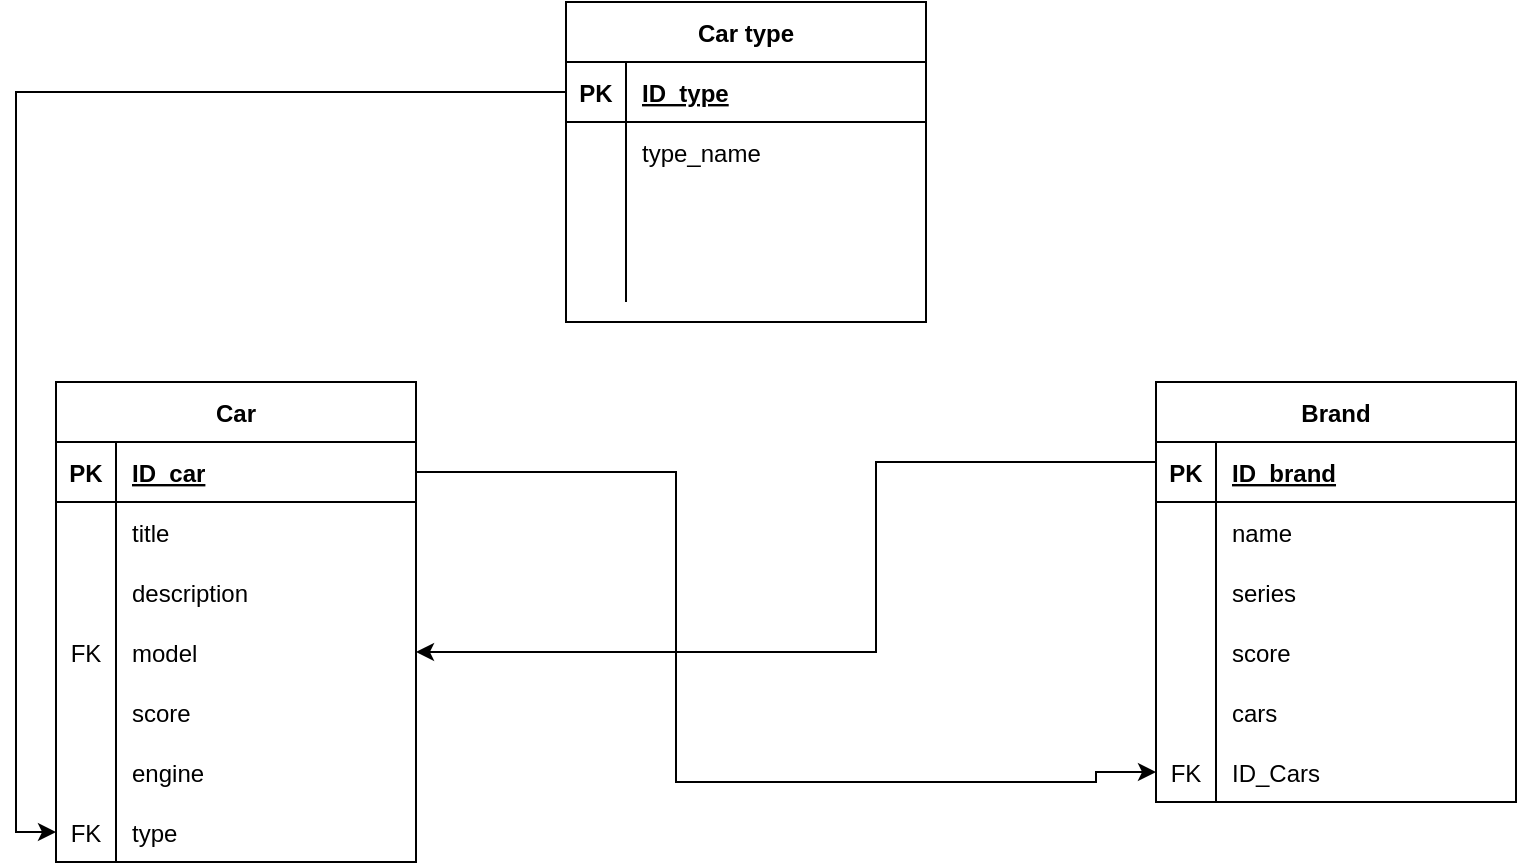 <mxfile version="20.3.6" type="github"><diagram id="BZ54mWdpIuO4w2QQm8ug" name="Page-1"><mxGraphModel dx="1102" dy="592" grid="1" gridSize="10" guides="1" tooltips="1" connect="1" arrows="1" fold="1" page="1" pageScale="1" pageWidth="850" pageHeight="1100" math="0" shadow="0"><root><mxCell id="0"/><mxCell id="1" parent="0"/><mxCell id="gru-VYwW6fbZuyODCGTJ-13" value="Car type" style="shape=table;startSize=30;container=1;collapsible=1;childLayout=tableLayout;fixedRows=1;rowLines=0;fontStyle=1;align=center;resizeLast=1;" parent="1" vertex="1"><mxGeometry x="335" y="140" width="180" height="160" as="geometry"/></mxCell><mxCell id="gru-VYwW6fbZuyODCGTJ-14" value="" style="shape=tableRow;horizontal=0;startSize=0;swimlaneHead=0;swimlaneBody=0;fillColor=none;collapsible=0;dropTarget=0;points=[[0,0.5],[1,0.5]];portConstraint=eastwest;top=0;left=0;right=0;bottom=1;" parent="gru-VYwW6fbZuyODCGTJ-13" vertex="1"><mxGeometry y="30" width="180" height="30" as="geometry"/></mxCell><mxCell id="gru-VYwW6fbZuyODCGTJ-15" value="PK" style="shape=partialRectangle;connectable=0;fillColor=none;top=0;left=0;bottom=0;right=0;fontStyle=1;overflow=hidden;" parent="gru-VYwW6fbZuyODCGTJ-14" vertex="1"><mxGeometry width="30" height="30" as="geometry"><mxRectangle width="30" height="30" as="alternateBounds"/></mxGeometry></mxCell><mxCell id="gru-VYwW6fbZuyODCGTJ-16" value="ID_type" style="shape=partialRectangle;connectable=0;fillColor=none;top=0;left=0;bottom=0;right=0;align=left;spacingLeft=6;fontStyle=5;overflow=hidden;" parent="gru-VYwW6fbZuyODCGTJ-14" vertex="1"><mxGeometry x="30" width="150" height="30" as="geometry"><mxRectangle width="150" height="30" as="alternateBounds"/></mxGeometry></mxCell><mxCell id="gru-VYwW6fbZuyODCGTJ-17" value="" style="shape=tableRow;horizontal=0;startSize=0;swimlaneHead=0;swimlaneBody=0;fillColor=none;collapsible=0;dropTarget=0;points=[[0,0.5],[1,0.5]];portConstraint=eastwest;top=0;left=0;right=0;bottom=0;" parent="gru-VYwW6fbZuyODCGTJ-13" vertex="1"><mxGeometry y="60" width="180" height="30" as="geometry"/></mxCell><mxCell id="gru-VYwW6fbZuyODCGTJ-18" value="" style="shape=partialRectangle;connectable=0;fillColor=none;top=0;left=0;bottom=0;right=0;editable=1;overflow=hidden;" parent="gru-VYwW6fbZuyODCGTJ-17" vertex="1"><mxGeometry width="30" height="30" as="geometry"><mxRectangle width="30" height="30" as="alternateBounds"/></mxGeometry></mxCell><mxCell id="gru-VYwW6fbZuyODCGTJ-19" value="type_name" style="shape=partialRectangle;connectable=0;fillColor=none;top=0;left=0;bottom=0;right=0;align=left;spacingLeft=6;overflow=hidden;" parent="gru-VYwW6fbZuyODCGTJ-17" vertex="1"><mxGeometry x="30" width="150" height="30" as="geometry"><mxRectangle width="150" height="30" as="alternateBounds"/></mxGeometry></mxCell><mxCell id="gru-VYwW6fbZuyODCGTJ-20" value="" style="shape=tableRow;horizontal=0;startSize=0;swimlaneHead=0;swimlaneBody=0;fillColor=none;collapsible=0;dropTarget=0;points=[[0,0.5],[1,0.5]];portConstraint=eastwest;top=0;left=0;right=0;bottom=0;" parent="gru-VYwW6fbZuyODCGTJ-13" vertex="1"><mxGeometry y="90" width="180" height="30" as="geometry"/></mxCell><mxCell id="gru-VYwW6fbZuyODCGTJ-21" value="" style="shape=partialRectangle;connectable=0;fillColor=none;top=0;left=0;bottom=0;right=0;editable=1;overflow=hidden;" parent="gru-VYwW6fbZuyODCGTJ-20" vertex="1"><mxGeometry width="30" height="30" as="geometry"><mxRectangle width="30" height="30" as="alternateBounds"/></mxGeometry></mxCell><mxCell id="gru-VYwW6fbZuyODCGTJ-22" value="" style="shape=partialRectangle;connectable=0;fillColor=none;top=0;left=0;bottom=0;right=0;align=left;spacingLeft=6;overflow=hidden;" parent="gru-VYwW6fbZuyODCGTJ-20" vertex="1"><mxGeometry x="30" width="150" height="30" as="geometry"><mxRectangle width="150" height="30" as="alternateBounds"/></mxGeometry></mxCell><mxCell id="gru-VYwW6fbZuyODCGTJ-23" value="" style="shape=tableRow;horizontal=0;startSize=0;swimlaneHead=0;swimlaneBody=0;fillColor=none;collapsible=0;dropTarget=0;points=[[0,0.5],[1,0.5]];portConstraint=eastwest;top=0;left=0;right=0;bottom=0;" parent="gru-VYwW6fbZuyODCGTJ-13" vertex="1"><mxGeometry y="120" width="180" height="30" as="geometry"/></mxCell><mxCell id="gru-VYwW6fbZuyODCGTJ-24" value="" style="shape=partialRectangle;connectable=0;fillColor=none;top=0;left=0;bottom=0;right=0;editable=1;overflow=hidden;" parent="gru-VYwW6fbZuyODCGTJ-23" vertex="1"><mxGeometry width="30" height="30" as="geometry"><mxRectangle width="30" height="30" as="alternateBounds"/></mxGeometry></mxCell><mxCell id="gru-VYwW6fbZuyODCGTJ-25" value="" style="shape=partialRectangle;connectable=0;fillColor=none;top=0;left=0;bottom=0;right=0;align=left;spacingLeft=6;overflow=hidden;" parent="gru-VYwW6fbZuyODCGTJ-23" vertex="1"><mxGeometry x="30" width="150" height="30" as="geometry"><mxRectangle width="150" height="30" as="alternateBounds"/></mxGeometry></mxCell><mxCell id="gru-VYwW6fbZuyODCGTJ-26" value="Car" style="shape=table;startSize=30;container=1;collapsible=1;childLayout=tableLayout;fixedRows=1;rowLines=0;fontStyle=1;align=center;resizeLast=1;" parent="1" vertex="1"><mxGeometry x="80" y="330" width="180" height="240" as="geometry"/></mxCell><mxCell id="gru-VYwW6fbZuyODCGTJ-27" value="" style="shape=tableRow;horizontal=0;startSize=0;swimlaneHead=0;swimlaneBody=0;fillColor=none;collapsible=0;dropTarget=0;points=[[0,0.5],[1,0.5]];portConstraint=eastwest;top=0;left=0;right=0;bottom=1;" parent="gru-VYwW6fbZuyODCGTJ-26" vertex="1"><mxGeometry y="30" width="180" height="30" as="geometry"/></mxCell><mxCell id="gru-VYwW6fbZuyODCGTJ-28" value="PK" style="shape=partialRectangle;connectable=0;fillColor=none;top=0;left=0;bottom=0;right=0;fontStyle=1;overflow=hidden;" parent="gru-VYwW6fbZuyODCGTJ-27" vertex="1"><mxGeometry width="30" height="30" as="geometry"><mxRectangle width="30" height="30" as="alternateBounds"/></mxGeometry></mxCell><mxCell id="gru-VYwW6fbZuyODCGTJ-29" value="ID_car" style="shape=partialRectangle;connectable=0;fillColor=none;top=0;left=0;bottom=0;right=0;align=left;spacingLeft=6;fontStyle=5;overflow=hidden;" parent="gru-VYwW6fbZuyODCGTJ-27" vertex="1"><mxGeometry x="30" width="150" height="30" as="geometry"><mxRectangle width="150" height="30" as="alternateBounds"/></mxGeometry></mxCell><mxCell id="gru-VYwW6fbZuyODCGTJ-30" value="" style="shape=tableRow;horizontal=0;startSize=0;swimlaneHead=0;swimlaneBody=0;fillColor=none;collapsible=0;dropTarget=0;points=[[0,0.5],[1,0.5]];portConstraint=eastwest;top=0;left=0;right=0;bottom=0;" parent="gru-VYwW6fbZuyODCGTJ-26" vertex="1"><mxGeometry y="60" width="180" height="30" as="geometry"/></mxCell><mxCell id="gru-VYwW6fbZuyODCGTJ-31" value="" style="shape=partialRectangle;connectable=0;fillColor=none;top=0;left=0;bottom=0;right=0;editable=1;overflow=hidden;" parent="gru-VYwW6fbZuyODCGTJ-30" vertex="1"><mxGeometry width="30" height="30" as="geometry"><mxRectangle width="30" height="30" as="alternateBounds"/></mxGeometry></mxCell><mxCell id="gru-VYwW6fbZuyODCGTJ-32" value="title" style="shape=partialRectangle;connectable=0;fillColor=none;top=0;left=0;bottom=0;right=0;align=left;spacingLeft=6;overflow=hidden;" parent="gru-VYwW6fbZuyODCGTJ-30" vertex="1"><mxGeometry x="30" width="150" height="30" as="geometry"><mxRectangle width="150" height="30" as="alternateBounds"/></mxGeometry></mxCell><mxCell id="gru-VYwW6fbZuyODCGTJ-33" value="" style="shape=tableRow;horizontal=0;startSize=0;swimlaneHead=0;swimlaneBody=0;fillColor=none;collapsible=0;dropTarget=0;points=[[0,0.5],[1,0.5]];portConstraint=eastwest;top=0;left=0;right=0;bottom=0;" parent="gru-VYwW6fbZuyODCGTJ-26" vertex="1"><mxGeometry y="90" width="180" height="30" as="geometry"/></mxCell><mxCell id="gru-VYwW6fbZuyODCGTJ-34" value="" style="shape=partialRectangle;connectable=0;fillColor=none;top=0;left=0;bottom=0;right=0;editable=1;overflow=hidden;" parent="gru-VYwW6fbZuyODCGTJ-33" vertex="1"><mxGeometry width="30" height="30" as="geometry"><mxRectangle width="30" height="30" as="alternateBounds"/></mxGeometry></mxCell><mxCell id="gru-VYwW6fbZuyODCGTJ-35" value="description" style="shape=partialRectangle;connectable=0;fillColor=none;top=0;left=0;bottom=0;right=0;align=left;spacingLeft=6;overflow=hidden;" parent="gru-VYwW6fbZuyODCGTJ-33" vertex="1"><mxGeometry x="30" width="150" height="30" as="geometry"><mxRectangle width="150" height="30" as="alternateBounds"/></mxGeometry></mxCell><mxCell id="gru-VYwW6fbZuyODCGTJ-36" value="" style="shape=tableRow;horizontal=0;startSize=0;swimlaneHead=0;swimlaneBody=0;fillColor=none;collapsible=0;dropTarget=0;points=[[0,0.5],[1,0.5]];portConstraint=eastwest;top=0;left=0;right=0;bottom=0;" parent="gru-VYwW6fbZuyODCGTJ-26" vertex="1"><mxGeometry y="120" width="180" height="30" as="geometry"/></mxCell><mxCell id="gru-VYwW6fbZuyODCGTJ-37" value="FK" style="shape=partialRectangle;connectable=0;fillColor=none;top=0;left=0;bottom=0;right=0;editable=1;overflow=hidden;" parent="gru-VYwW6fbZuyODCGTJ-36" vertex="1"><mxGeometry width="30" height="30" as="geometry"><mxRectangle width="30" height="30" as="alternateBounds"/></mxGeometry></mxCell><mxCell id="gru-VYwW6fbZuyODCGTJ-38" value="model" style="shape=partialRectangle;connectable=0;fillColor=none;top=0;left=0;bottom=0;right=0;align=left;spacingLeft=6;overflow=hidden;" parent="gru-VYwW6fbZuyODCGTJ-36" vertex="1"><mxGeometry x="30" width="150" height="30" as="geometry"><mxRectangle width="150" height="30" as="alternateBounds"/></mxGeometry></mxCell><mxCell id="gru-VYwW6fbZuyODCGTJ-81" value="" style="shape=tableRow;horizontal=0;startSize=0;swimlaneHead=0;swimlaneBody=0;fillColor=none;collapsible=0;dropTarget=0;points=[[0,0.5],[1,0.5]];portConstraint=eastwest;top=0;left=0;right=0;bottom=0;" parent="gru-VYwW6fbZuyODCGTJ-26" vertex="1"><mxGeometry y="150" width="180" height="30" as="geometry"/></mxCell><mxCell id="gru-VYwW6fbZuyODCGTJ-82" value="" style="shape=partialRectangle;connectable=0;fillColor=none;top=0;left=0;bottom=0;right=0;editable=1;overflow=hidden;" parent="gru-VYwW6fbZuyODCGTJ-81" vertex="1"><mxGeometry width="30" height="30" as="geometry"><mxRectangle width="30" height="30" as="alternateBounds"/></mxGeometry></mxCell><mxCell id="gru-VYwW6fbZuyODCGTJ-83" value="score" style="shape=partialRectangle;connectable=0;fillColor=none;top=0;left=0;bottom=0;right=0;align=left;spacingLeft=6;overflow=hidden;" parent="gru-VYwW6fbZuyODCGTJ-81" vertex="1"><mxGeometry x="30" width="150" height="30" as="geometry"><mxRectangle width="150" height="30" as="alternateBounds"/></mxGeometry></mxCell><mxCell id="gru-VYwW6fbZuyODCGTJ-84" value="" style="shape=tableRow;horizontal=0;startSize=0;swimlaneHead=0;swimlaneBody=0;fillColor=none;collapsible=0;dropTarget=0;points=[[0,0.5],[1,0.5]];portConstraint=eastwest;top=0;left=0;right=0;bottom=0;" parent="gru-VYwW6fbZuyODCGTJ-26" vertex="1"><mxGeometry y="180" width="180" height="30" as="geometry"/></mxCell><mxCell id="gru-VYwW6fbZuyODCGTJ-85" value="" style="shape=partialRectangle;connectable=0;fillColor=none;top=0;left=0;bottom=0;right=0;editable=1;overflow=hidden;" parent="gru-VYwW6fbZuyODCGTJ-84" vertex="1"><mxGeometry width="30" height="30" as="geometry"><mxRectangle width="30" height="30" as="alternateBounds"/></mxGeometry></mxCell><mxCell id="gru-VYwW6fbZuyODCGTJ-86" value="engine" style="shape=partialRectangle;connectable=0;fillColor=none;top=0;left=0;bottom=0;right=0;align=left;spacingLeft=6;overflow=hidden;" parent="gru-VYwW6fbZuyODCGTJ-84" vertex="1"><mxGeometry x="30" width="150" height="30" as="geometry"><mxRectangle width="150" height="30" as="alternateBounds"/></mxGeometry></mxCell><mxCell id="gru-VYwW6fbZuyODCGTJ-102" value="" style="shape=tableRow;horizontal=0;startSize=0;swimlaneHead=0;swimlaneBody=0;fillColor=none;collapsible=0;dropTarget=0;points=[[0,0.5],[1,0.5]];portConstraint=eastwest;top=0;left=0;right=0;bottom=0;" parent="gru-VYwW6fbZuyODCGTJ-26" vertex="1"><mxGeometry y="210" width="180" height="30" as="geometry"/></mxCell><mxCell id="gru-VYwW6fbZuyODCGTJ-103" value="FK" style="shape=partialRectangle;connectable=0;fillColor=none;top=0;left=0;bottom=0;right=0;editable=1;overflow=hidden;" parent="gru-VYwW6fbZuyODCGTJ-102" vertex="1"><mxGeometry width="30" height="30" as="geometry"><mxRectangle width="30" height="30" as="alternateBounds"/></mxGeometry></mxCell><mxCell id="gru-VYwW6fbZuyODCGTJ-104" value="type" style="shape=partialRectangle;connectable=0;fillColor=none;top=0;left=0;bottom=0;right=0;align=left;spacingLeft=6;overflow=hidden;" parent="gru-VYwW6fbZuyODCGTJ-102" vertex="1"><mxGeometry x="30" width="150" height="30" as="geometry"><mxRectangle width="150" height="30" as="alternateBounds"/></mxGeometry></mxCell><mxCell id="gru-VYwW6fbZuyODCGTJ-39" value="Brand" style="shape=table;startSize=30;container=1;collapsible=1;childLayout=tableLayout;fixedRows=1;rowLines=0;fontStyle=1;align=center;resizeLast=1;" parent="1" vertex="1"><mxGeometry x="630" y="330" width="180" height="210" as="geometry"/></mxCell><mxCell id="gru-VYwW6fbZuyODCGTJ-40" value="" style="shape=tableRow;horizontal=0;startSize=0;swimlaneHead=0;swimlaneBody=0;fillColor=none;collapsible=0;dropTarget=0;points=[[0,0.5],[1,0.5]];portConstraint=eastwest;top=0;left=0;right=0;bottom=1;" parent="gru-VYwW6fbZuyODCGTJ-39" vertex="1"><mxGeometry y="30" width="180" height="30" as="geometry"/></mxCell><mxCell id="gru-VYwW6fbZuyODCGTJ-41" value="PK" style="shape=partialRectangle;connectable=0;fillColor=none;top=0;left=0;bottom=0;right=0;fontStyle=1;overflow=hidden;" parent="gru-VYwW6fbZuyODCGTJ-40" vertex="1"><mxGeometry width="30" height="30" as="geometry"><mxRectangle width="30" height="30" as="alternateBounds"/></mxGeometry></mxCell><mxCell id="gru-VYwW6fbZuyODCGTJ-42" value="ID_brand" style="shape=partialRectangle;connectable=0;fillColor=none;top=0;left=0;bottom=0;right=0;align=left;spacingLeft=6;fontStyle=5;overflow=hidden;" parent="gru-VYwW6fbZuyODCGTJ-40" vertex="1"><mxGeometry x="30" width="150" height="30" as="geometry"><mxRectangle width="150" height="30" as="alternateBounds"/></mxGeometry></mxCell><mxCell id="gru-VYwW6fbZuyODCGTJ-43" value="" style="shape=tableRow;horizontal=0;startSize=0;swimlaneHead=0;swimlaneBody=0;fillColor=none;collapsible=0;dropTarget=0;points=[[0,0.5],[1,0.5]];portConstraint=eastwest;top=0;left=0;right=0;bottom=0;" parent="gru-VYwW6fbZuyODCGTJ-39" vertex="1"><mxGeometry y="60" width="180" height="30" as="geometry"/></mxCell><mxCell id="gru-VYwW6fbZuyODCGTJ-44" value="" style="shape=partialRectangle;connectable=0;fillColor=none;top=0;left=0;bottom=0;right=0;editable=1;overflow=hidden;" parent="gru-VYwW6fbZuyODCGTJ-43" vertex="1"><mxGeometry width="30" height="30" as="geometry"><mxRectangle width="30" height="30" as="alternateBounds"/></mxGeometry></mxCell><mxCell id="gru-VYwW6fbZuyODCGTJ-45" value="name" style="shape=partialRectangle;connectable=0;fillColor=none;top=0;left=0;bottom=0;right=0;align=left;spacingLeft=6;overflow=hidden;" parent="gru-VYwW6fbZuyODCGTJ-43" vertex="1"><mxGeometry x="30" width="150" height="30" as="geometry"><mxRectangle width="150" height="30" as="alternateBounds"/></mxGeometry></mxCell><mxCell id="gru-VYwW6fbZuyODCGTJ-46" value="" style="shape=tableRow;horizontal=0;startSize=0;swimlaneHead=0;swimlaneBody=0;fillColor=none;collapsible=0;dropTarget=0;points=[[0,0.5],[1,0.5]];portConstraint=eastwest;top=0;left=0;right=0;bottom=0;" parent="gru-VYwW6fbZuyODCGTJ-39" vertex="1"><mxGeometry y="90" width="180" height="30" as="geometry"/></mxCell><mxCell id="gru-VYwW6fbZuyODCGTJ-47" value="" style="shape=partialRectangle;connectable=0;fillColor=none;top=0;left=0;bottom=0;right=0;editable=1;overflow=hidden;" parent="gru-VYwW6fbZuyODCGTJ-46" vertex="1"><mxGeometry width="30" height="30" as="geometry"><mxRectangle width="30" height="30" as="alternateBounds"/></mxGeometry></mxCell><mxCell id="gru-VYwW6fbZuyODCGTJ-48" value="series" style="shape=partialRectangle;connectable=0;fillColor=none;top=0;left=0;bottom=0;right=0;align=left;spacingLeft=6;overflow=hidden;" parent="gru-VYwW6fbZuyODCGTJ-46" vertex="1"><mxGeometry x="30" width="150" height="30" as="geometry"><mxRectangle width="150" height="30" as="alternateBounds"/></mxGeometry></mxCell><mxCell id="gru-VYwW6fbZuyODCGTJ-49" value="" style="shape=tableRow;horizontal=0;startSize=0;swimlaneHead=0;swimlaneBody=0;fillColor=none;collapsible=0;dropTarget=0;points=[[0,0.5],[1,0.5]];portConstraint=eastwest;top=0;left=0;right=0;bottom=0;" parent="gru-VYwW6fbZuyODCGTJ-39" vertex="1"><mxGeometry y="120" width="180" height="30" as="geometry"/></mxCell><mxCell id="gru-VYwW6fbZuyODCGTJ-50" value="" style="shape=partialRectangle;connectable=0;fillColor=none;top=0;left=0;bottom=0;right=0;editable=1;overflow=hidden;" parent="gru-VYwW6fbZuyODCGTJ-49" vertex="1"><mxGeometry width="30" height="30" as="geometry"><mxRectangle width="30" height="30" as="alternateBounds"/></mxGeometry></mxCell><mxCell id="gru-VYwW6fbZuyODCGTJ-51" value="score" style="shape=partialRectangle;connectable=0;fillColor=none;top=0;left=0;bottom=0;right=0;align=left;spacingLeft=6;overflow=hidden;" parent="gru-VYwW6fbZuyODCGTJ-49" vertex="1"><mxGeometry x="30" width="150" height="30" as="geometry"><mxRectangle width="150" height="30" as="alternateBounds"/></mxGeometry></mxCell><mxCell id="gru-VYwW6fbZuyODCGTJ-99" value="" style="shape=tableRow;horizontal=0;startSize=0;swimlaneHead=0;swimlaneBody=0;fillColor=none;collapsible=0;dropTarget=0;points=[[0,0.5],[1,0.5]];portConstraint=eastwest;top=0;left=0;right=0;bottom=0;" parent="gru-VYwW6fbZuyODCGTJ-39" vertex="1"><mxGeometry y="150" width="180" height="30" as="geometry"/></mxCell><mxCell id="gru-VYwW6fbZuyODCGTJ-100" value="" style="shape=partialRectangle;connectable=0;fillColor=none;top=0;left=0;bottom=0;right=0;editable=1;overflow=hidden;" parent="gru-VYwW6fbZuyODCGTJ-99" vertex="1"><mxGeometry width="30" height="30" as="geometry"><mxRectangle width="30" height="30" as="alternateBounds"/></mxGeometry></mxCell><mxCell id="gru-VYwW6fbZuyODCGTJ-101" value="cars" style="shape=partialRectangle;connectable=0;fillColor=none;top=0;left=0;bottom=0;right=0;align=left;spacingLeft=6;overflow=hidden;" parent="gru-VYwW6fbZuyODCGTJ-99" vertex="1"><mxGeometry x="30" width="150" height="30" as="geometry"><mxRectangle width="150" height="30" as="alternateBounds"/></mxGeometry></mxCell><mxCell id="gru-VYwW6fbZuyODCGTJ-105" value="" style="shape=tableRow;horizontal=0;startSize=0;swimlaneHead=0;swimlaneBody=0;fillColor=none;collapsible=0;dropTarget=0;points=[[0,0.5],[1,0.5]];portConstraint=eastwest;top=0;left=0;right=0;bottom=0;" parent="gru-VYwW6fbZuyODCGTJ-39" vertex="1"><mxGeometry y="180" width="180" height="30" as="geometry"/></mxCell><mxCell id="gru-VYwW6fbZuyODCGTJ-106" value="FK" style="shape=partialRectangle;connectable=0;fillColor=none;top=0;left=0;bottom=0;right=0;editable=1;overflow=hidden;" parent="gru-VYwW6fbZuyODCGTJ-105" vertex="1"><mxGeometry width="30" height="30" as="geometry"><mxRectangle width="30" height="30" as="alternateBounds"/></mxGeometry></mxCell><mxCell id="gru-VYwW6fbZuyODCGTJ-107" value="ID_Cars" style="shape=partialRectangle;connectable=0;fillColor=none;top=0;left=0;bottom=0;right=0;align=left;spacingLeft=6;overflow=hidden;" parent="gru-VYwW6fbZuyODCGTJ-105" vertex="1"><mxGeometry x="30" width="150" height="30" as="geometry"><mxRectangle width="150" height="30" as="alternateBounds"/></mxGeometry></mxCell><mxCell id="gru-VYwW6fbZuyODCGTJ-108" style="edgeStyle=orthogonalEdgeStyle;rounded=0;orthogonalLoop=1;jettySize=auto;html=1;exitX=0;exitY=0.5;exitDx=0;exitDy=0;entryX=0;entryY=0.5;entryDx=0;entryDy=0;" parent="1" source="gru-VYwW6fbZuyODCGTJ-14" target="gru-VYwW6fbZuyODCGTJ-102" edge="1"><mxGeometry relative="1" as="geometry"/></mxCell><mxCell id="A0_FQ25nZWrVJ5ZVyXvg-1" style="edgeStyle=orthogonalEdgeStyle;rounded=0;orthogonalLoop=1;jettySize=auto;html=1;exitX=0;exitY=0.5;exitDx=0;exitDy=0;entryX=1;entryY=0.5;entryDx=0;entryDy=0;" edge="1" parent="1" source="gru-VYwW6fbZuyODCGTJ-40" target="gru-VYwW6fbZuyODCGTJ-36"><mxGeometry relative="1" as="geometry"><Array as="points"><mxPoint x="630" y="370"/><mxPoint x="490" y="370"/><mxPoint x="490" y="465"/></Array></mxGeometry></mxCell><mxCell id="A0_FQ25nZWrVJ5ZVyXvg-2" style="edgeStyle=orthogonalEdgeStyle;rounded=0;orthogonalLoop=1;jettySize=auto;html=1;exitX=1;exitY=0.5;exitDx=0;exitDy=0;entryX=0;entryY=0.5;entryDx=0;entryDy=0;" edge="1" parent="1" source="gru-VYwW6fbZuyODCGTJ-27" target="gru-VYwW6fbZuyODCGTJ-105"><mxGeometry relative="1" as="geometry"><Array as="points"><mxPoint x="390" y="375"/><mxPoint x="390" y="530"/><mxPoint x="600" y="530"/><mxPoint x="600" y="525"/></Array></mxGeometry></mxCell></root></mxGraphModel></diagram></mxfile>